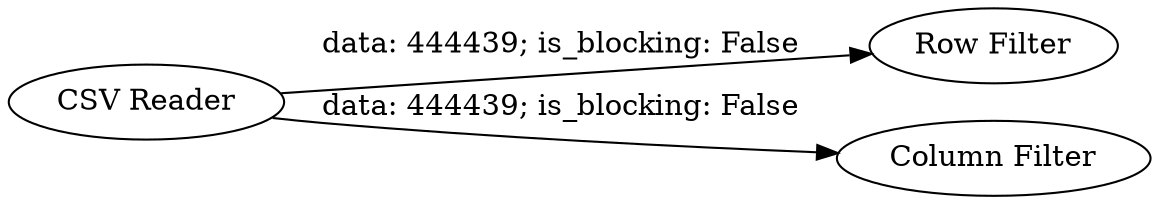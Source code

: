 digraph {
	"-1837423138031841569_2" [label="Row Filter"]
	"-1837423138031841569_1" [label="CSV Reader"]
	"-1837423138031841569_3" [label="Column Filter"]
	"-1837423138031841569_1" -> "-1837423138031841569_3" [label="data: 444439; is_blocking: False"]
	"-1837423138031841569_1" -> "-1837423138031841569_2" [label="data: 444439; is_blocking: False"]
	rankdir=LR
}
